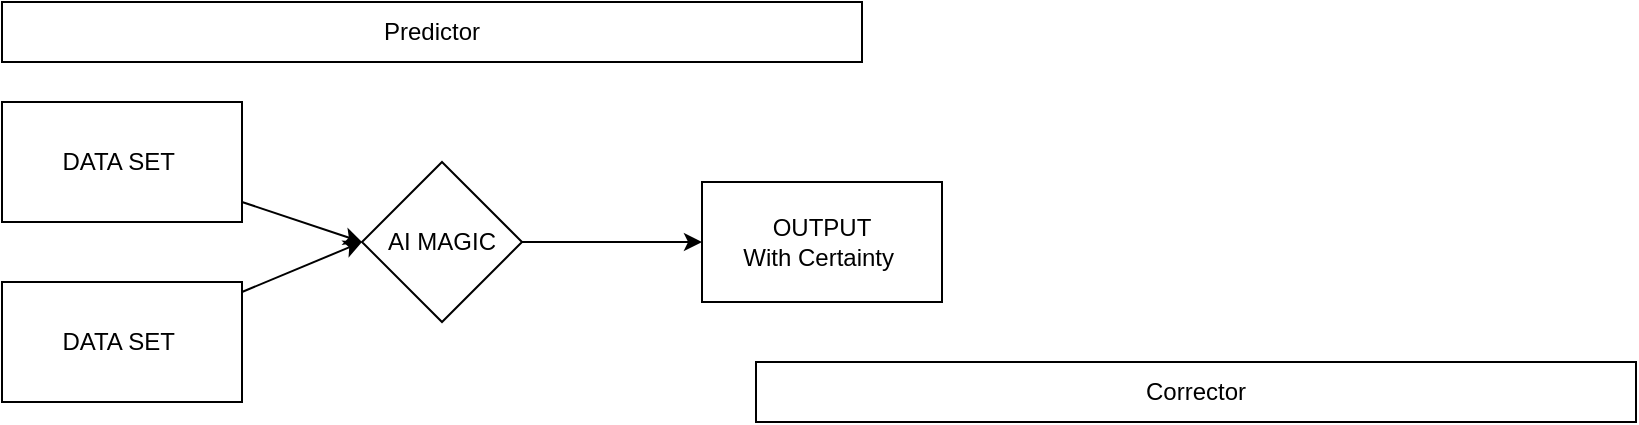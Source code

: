 <mxfile>
    <diagram id="7TzP1tWZ9uoe_w1A25YJ" name="Page-1">
        <mxGraphModel dx="1937" dy="1743" grid="1" gridSize="10" guides="1" tooltips="1" connect="1" arrows="1" fold="1" page="1" pageScale="1" pageWidth="850" pageHeight="1100" math="0" shadow="0">
            <root>
                <mxCell id="0"/>
                <mxCell id="1" parent="0"/>
                <mxCell id="12" style="edgeStyle=none;html=1;entryX=0;entryY=0.5;entryDx=0;entryDy=0;" edge="1" parent="1" source="13" target="17">
                    <mxGeometry relative="1" as="geometry"/>
                </mxCell>
                <mxCell id="13" value="DATA SET&amp;nbsp;" style="whiteSpace=wrap;html=1;" vertex="1" parent="1">
                    <mxGeometry x="9" y="63" width="120" height="60" as="geometry"/>
                </mxCell>
                <mxCell id="14" style="edgeStyle=none;html=1;entryX=0;entryY=0.5;entryDx=0;entryDy=0;" edge="1" parent="1" source="15" target="17">
                    <mxGeometry relative="1" as="geometry"/>
                </mxCell>
                <mxCell id="15" value="DATA SET&amp;nbsp;" style="whiteSpace=wrap;html=1;" vertex="1" parent="1">
                    <mxGeometry x="9" y="153" width="120" height="60" as="geometry"/>
                </mxCell>
                <mxCell id="16" style="edgeStyle=none;html=1;" edge="1" parent="1" source="17">
                    <mxGeometry relative="1" as="geometry">
                        <mxPoint x="359" y="133" as="targetPoint"/>
                    </mxGeometry>
                </mxCell>
                <mxCell id="17" value="AI MAGIC" style="rhombus;whiteSpace=wrap;html=1;" vertex="1" parent="1">
                    <mxGeometry x="189" y="93" width="80" height="80" as="geometry"/>
                </mxCell>
                <mxCell id="18" value="Predictor" style="whiteSpace=wrap;html=1;" vertex="1" parent="1">
                    <mxGeometry x="9" y="13" width="430" height="30" as="geometry"/>
                </mxCell>
                <mxCell id="19" value="OUTPUT&lt;br&gt;With Certainty&amp;nbsp;" style="whiteSpace=wrap;html=1;" vertex="1" parent="1">
                    <mxGeometry x="359" y="103" width="120" height="60" as="geometry"/>
                </mxCell>
                <mxCell id="20" value="Corrector" style="whiteSpace=wrap;html=1;" vertex="1" parent="1">
                    <mxGeometry x="386" y="193" width="440" height="30" as="geometry"/>
                </mxCell>
            </root>
        </mxGraphModel>
    </diagram>
</mxfile>